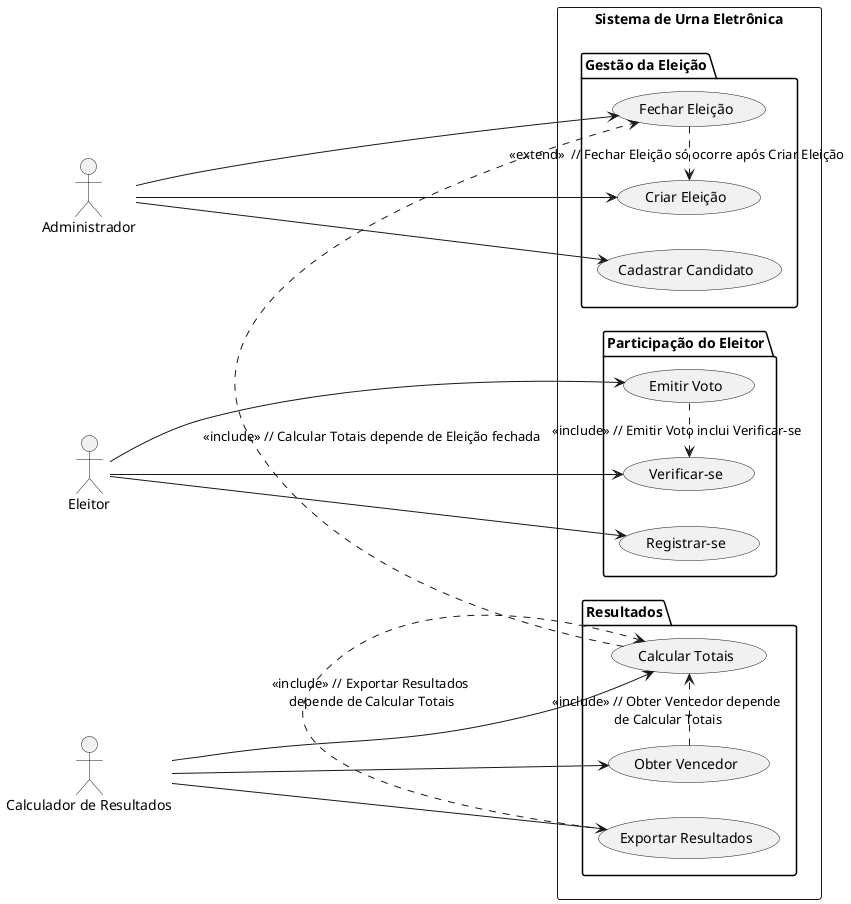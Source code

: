 @startuml SISTEMA DE URNA ELETRONICA

left to right direction
actor "Administrador" as admin
actor "Eleitor" as eleitor
actor "Calculador de Resultados" as calc

rectangle "Sistema de Urna Eletrônica" {
  
  package "Gestão da Eleição" {
    (Criar Eleição) as UC1
    (Fechar Eleição) as UC2
    (Cadastrar Candidato) as UC3
  }

  package "Participação do Eleitor" {
    (Registrar-se) as UC4
    (Verificar-se) as UC5
    (Emitir Voto) as UC6
  }

  package "Resultados" {
    (Calcular Totais) as UC7
    (Obter Vencedor) as UC8
    (Exportar Resultados) as UC9
  }
}

'--- Relações de atores
admin --> UC1
admin --> UC2
admin --> UC3

eleitor --> UC4
eleitor --> UC5
eleitor --> UC6

calc --> UC7
calc --> UC8
calc --> UC9

'--- Relações de dependência
UC6 .> UC5 : <<include>> // Emitir Voto inclui Verificar-se
UC2 .> UC1 : <<extend>>  // Fechar Eleição só ocorre após Criar Eleição
UC7 .> UC2 : <<include>> // Calcular Totais depende de Eleição fechada
UC8 .> UC7 : <<include>> // Obter Vencedor depende \nde Calcular Totais
UC9 .> UC7 : <<include>> // Exportar Resultados \ndepende de Calcular Totais

@enduml
